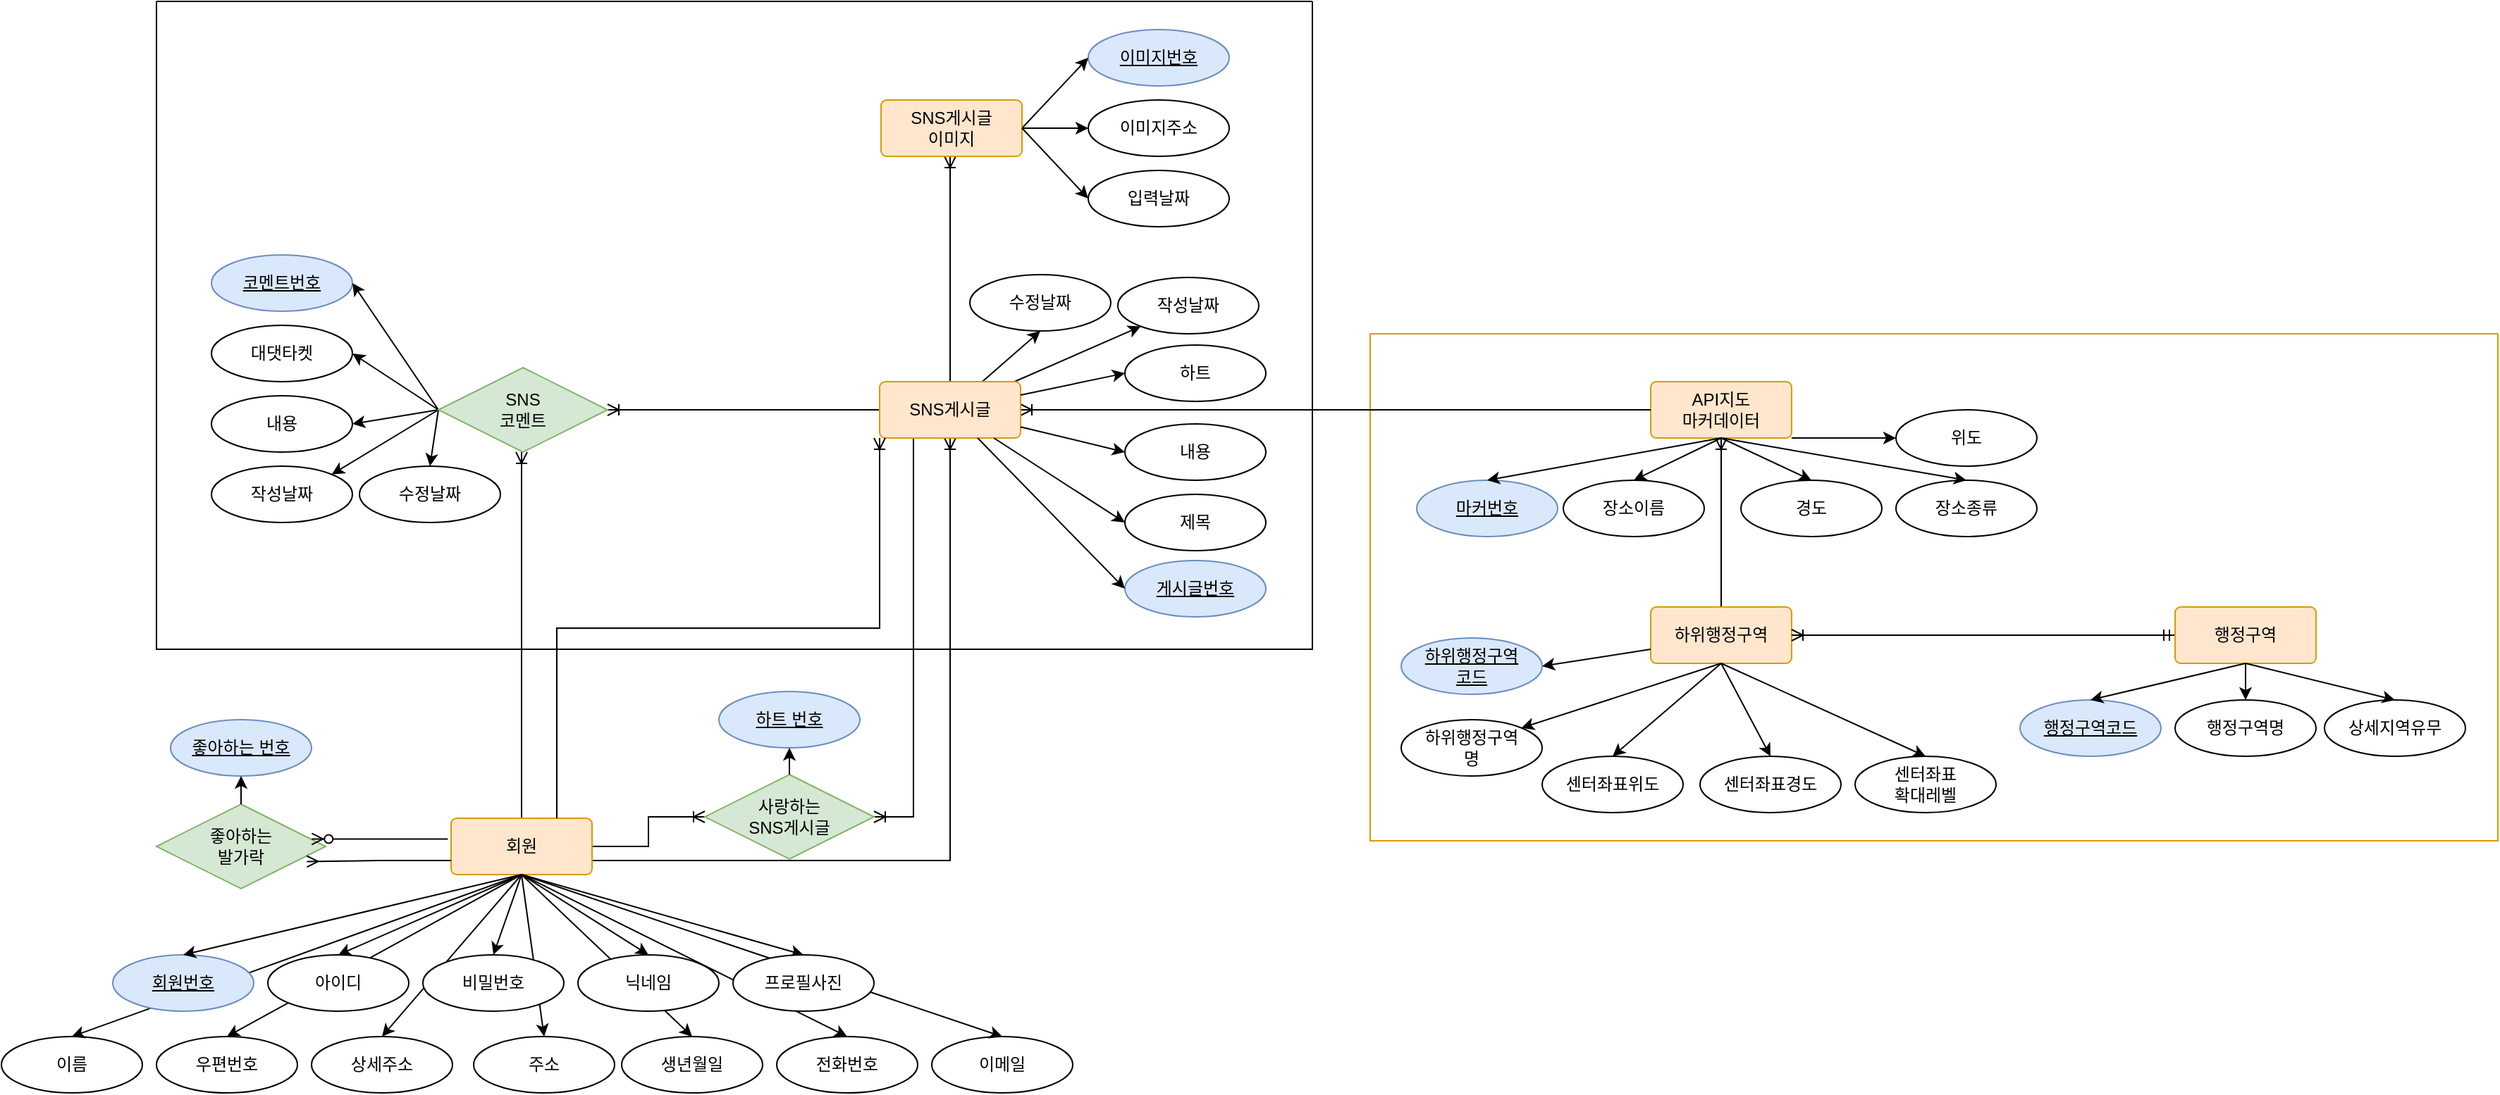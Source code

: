 <mxfile version="21.5.2" type="device">
  <diagram name="Page-1" id="FsnP1qEX85PHmETVAH2s">
    <mxGraphModel dx="1434" dy="1925" grid="1" gridSize="10" guides="1" tooltips="1" connect="1" arrows="1" fold="1" page="1" pageScale="1" pageWidth="827" pageHeight="1169" math="0" shadow="0">
      <root>
        <mxCell id="0" />
        <mxCell id="1" parent="0" />
        <mxCell id="vJMEbVhZq5oz0SjkMHMX-39" value="" style="swimlane;startSize=0;fillColor=#ffe6cc;strokeColor=#d79b00;" parent="1" vertex="1">
          <mxGeometry x="1201" y="-694" width="800" height="360" as="geometry">
            <mxRectangle x="1201" y="-694" width="50" height="40" as="alternateBounds" />
          </mxGeometry>
        </mxCell>
        <mxCell id="ke0fMm7gLW66zjpGp1Mj-3" value="" style="group" parent="vJMEbVhZq5oz0SjkMHMX-39" vertex="1" connectable="0">
          <mxGeometry x="33" y="34" width="440" height="110" as="geometry" />
        </mxCell>
        <mxCell id="ZCTf-aXMPGbfl4WCH47w-46" value="장소이름" style="ellipse;whiteSpace=wrap;html=1;align=center;" parent="ke0fMm7gLW66zjpGp1Mj-3" vertex="1">
          <mxGeometry x="104" y="70" width="100" height="40" as="geometry" />
        </mxCell>
        <mxCell id="ZCTf-aXMPGbfl4WCH47w-42" value="마커번호" style="ellipse;whiteSpace=wrap;html=1;align=center;fontStyle=4;fillColor=#dae8fc;strokeColor=#6c8ebf;" parent="ke0fMm7gLW66zjpGp1Mj-3" vertex="1">
          <mxGeometry y="70" width="100" height="40" as="geometry" />
        </mxCell>
        <mxCell id="ZCTf-aXMPGbfl4WCH47w-44" value="경도" style="ellipse;whiteSpace=wrap;html=1;align=center;" parent="ke0fMm7gLW66zjpGp1Mj-3" vertex="1">
          <mxGeometry x="230" y="70" width="100" height="40" as="geometry" />
        </mxCell>
        <mxCell id="ZCTf-aXMPGbfl4WCH47w-45" value="장소종류" style="ellipse;whiteSpace=wrap;html=1;align=center;" parent="ke0fMm7gLW66zjpGp1Mj-3" vertex="1">
          <mxGeometry x="340" y="70" width="100" height="40" as="geometry" />
        </mxCell>
        <mxCell id="ZCTf-aXMPGbfl4WCH47w-43" value="위도" style="ellipse;whiteSpace=wrap;html=1;align=center;" parent="ke0fMm7gLW66zjpGp1Mj-3" vertex="1">
          <mxGeometry x="340" y="20" width="100" height="40" as="geometry" />
        </mxCell>
        <mxCell id="ZCTf-aXMPGbfl4WCH47w-3" value="API지도&lt;br&gt;마커데이터" style="rounded=1;arcSize=10;whiteSpace=wrap;html=1;align=center;fillColor=#ffe6cc;strokeColor=#d79b00;" parent="ke0fMm7gLW66zjpGp1Mj-3" vertex="1">
          <mxGeometry x="166" width="100" height="40" as="geometry" />
        </mxCell>
        <mxCell id="ZCTf-aXMPGbfl4WCH47w-47" style="rounded=0;orthogonalLoop=1;jettySize=auto;html=1;entryX=0.5;entryY=0;entryDx=0;entryDy=0;exitX=0.5;exitY=1;exitDx=0;exitDy=0;" parent="ke0fMm7gLW66zjpGp1Mj-3" source="ZCTf-aXMPGbfl4WCH47w-3" target="ZCTf-aXMPGbfl4WCH47w-42" edge="1">
          <mxGeometry relative="1" as="geometry">
            <mxPoint x="186" y="20" as="sourcePoint" />
            <mxPoint x="26" y="57" as="targetPoint" />
          </mxGeometry>
        </mxCell>
        <mxCell id="ZCTf-aXMPGbfl4WCH47w-48" style="rounded=0;orthogonalLoop=1;jettySize=auto;html=1;entryX=0.5;entryY=0;entryDx=0;entryDy=0;exitX=0.5;exitY=1;exitDx=0;exitDy=0;" parent="ke0fMm7gLW66zjpGp1Mj-3" source="ZCTf-aXMPGbfl4WCH47w-3" target="ZCTf-aXMPGbfl4WCH47w-46" edge="1">
          <mxGeometry relative="1" as="geometry">
            <mxPoint x="226" y="20" as="sourcePoint" />
            <mxPoint x="6" y="80" as="targetPoint" />
          </mxGeometry>
        </mxCell>
        <mxCell id="ZCTf-aXMPGbfl4WCH47w-50" style="rounded=0;orthogonalLoop=1;jettySize=auto;html=1;entryX=0.5;entryY=0;entryDx=0;entryDy=0;exitX=0.5;exitY=1;exitDx=0;exitDy=0;" parent="ke0fMm7gLW66zjpGp1Mj-3" source="ZCTf-aXMPGbfl4WCH47w-3" target="ZCTf-aXMPGbfl4WCH47w-44" edge="1">
          <mxGeometry relative="1" as="geometry">
            <mxPoint x="226" y="20" as="sourcePoint" />
            <mxPoint x="226" y="80" as="targetPoint" />
          </mxGeometry>
        </mxCell>
        <mxCell id="ZCTf-aXMPGbfl4WCH47w-51" style="rounded=0;orthogonalLoop=1;jettySize=auto;html=1;entryX=0.5;entryY=0;entryDx=0;entryDy=0;exitX=0.5;exitY=1;exitDx=0;exitDy=0;" parent="ke0fMm7gLW66zjpGp1Mj-3" source="ZCTf-aXMPGbfl4WCH47w-3" target="ZCTf-aXMPGbfl4WCH47w-45" edge="1">
          <mxGeometry relative="1" as="geometry">
            <mxPoint x="226" y="20" as="sourcePoint" />
            <mxPoint x="336" y="80" as="targetPoint" />
          </mxGeometry>
        </mxCell>
        <mxCell id="ZCTf-aXMPGbfl4WCH47w-49" style="rounded=0;orthogonalLoop=1;jettySize=auto;html=1;exitX=1;exitY=1;exitDx=0;exitDy=0;" parent="ke0fMm7gLW66zjpGp1Mj-3" source="ZCTf-aXMPGbfl4WCH47w-3" target="ZCTf-aXMPGbfl4WCH47w-43" edge="1">
          <mxGeometry relative="1" as="geometry">
            <mxPoint x="226" y="20" as="sourcePoint" />
            <mxPoint x="116" y="80" as="targetPoint" />
          </mxGeometry>
        </mxCell>
        <mxCell id="vJMEbVhZq5oz0SjkMHMX-38" value="" style="fontSize=12;html=1;endArrow=ERoneToMany;rounded=0;exitX=0.5;exitY=0;exitDx=0;exitDy=0;entryX=0.5;entryY=1;entryDx=0;entryDy=0;edgeStyle=elbowEdgeStyle;elbow=vertical;" parent="vJMEbVhZq5oz0SjkMHMX-39" source="wGyVIalLF7xRlvfXndJW-30" target="ZCTf-aXMPGbfl4WCH47w-3" edge="1">
          <mxGeometry width="100" height="100" relative="1" as="geometry">
            <mxPoint x="14" y="410" as="sourcePoint" />
            <mxPoint x="114" y="310" as="targetPoint" />
          </mxGeometry>
        </mxCell>
        <mxCell id="ke0fMm7gLW66zjpGp1Mj-13" value="" style="group" parent="vJMEbVhZq5oz0SjkMHMX-39" vertex="1" connectable="0">
          <mxGeometry x="22" y="194" width="422" height="146" as="geometry" />
        </mxCell>
        <mxCell id="vJMEbVhZq5oz0SjkMHMX-23" value="센터좌표위도" style="ellipse;whiteSpace=wrap;html=1;align=center;" parent="ke0fMm7gLW66zjpGp1Mj-13" vertex="1">
          <mxGeometry x="100" y="106" width="100" height="40" as="geometry" />
        </mxCell>
        <mxCell id="vJMEbVhZq5oz0SjkMHMX-24" value="센터좌표경도" style="ellipse;whiteSpace=wrap;html=1;align=center;" parent="ke0fMm7gLW66zjpGp1Mj-13" vertex="1">
          <mxGeometry x="212" y="106" width="100" height="40" as="geometry" />
        </mxCell>
        <mxCell id="vJMEbVhZq5oz0SjkMHMX-25" value="센터좌표&lt;br&gt;확대레벨" style="ellipse;whiteSpace=wrap;html=1;align=center;" parent="ke0fMm7gLW66zjpGp1Mj-13" vertex="1">
          <mxGeometry x="322" y="106" width="100" height="40" as="geometry" />
        </mxCell>
        <mxCell id="wGyVIalLF7xRlvfXndJW-27" value="하위행정구역&lt;br&gt;코드" style="ellipse;whiteSpace=wrap;html=1;align=center;fontStyle=4;fillColor=#dae8fc;strokeColor=#6c8ebf;" parent="ke0fMm7gLW66zjpGp1Mj-13" vertex="1">
          <mxGeometry y="22" width="100" height="40" as="geometry" />
        </mxCell>
        <mxCell id="wGyVIalLF7xRlvfXndJW-28" value="하위행정구역&lt;br&gt;명" style="ellipse;whiteSpace=wrap;html=1;align=center;" parent="ke0fMm7gLW66zjpGp1Mj-13" vertex="1">
          <mxGeometry y="80" width="100" height="40" as="geometry" />
        </mxCell>
        <mxCell id="wGyVIalLF7xRlvfXndJW-30" value="하위행정구역" style="rounded=1;arcSize=10;whiteSpace=wrap;html=1;align=center;fillColor=#ffe6cc;strokeColor=#d79b00;" parent="ke0fMm7gLW66zjpGp1Mj-13" vertex="1">
          <mxGeometry x="177" width="100" height="40" as="geometry" />
        </mxCell>
        <mxCell id="wGyVIalLF7xRlvfXndJW-31" style="rounded=0;orthogonalLoop=1;jettySize=auto;html=1;entryX=1;entryY=0.5;entryDx=0;entryDy=0;exitX=0;exitY=0.75;exitDx=0;exitDy=0;" parent="ke0fMm7gLW66zjpGp1Mj-13" source="wGyVIalLF7xRlvfXndJW-30" target="wGyVIalLF7xRlvfXndJW-27" edge="1">
          <mxGeometry relative="1" as="geometry">
            <mxPoint x="97" y="53" as="sourcePoint" />
            <mxPoint x="130.5" y="198" as="targetPoint" />
          </mxGeometry>
        </mxCell>
        <mxCell id="wGyVIalLF7xRlvfXndJW-32" style="rounded=0;orthogonalLoop=1;jettySize=auto;html=1;entryX=1;entryY=0;entryDx=0;entryDy=0;exitX=0.5;exitY=1;exitDx=0;exitDy=0;" parent="ke0fMm7gLW66zjpGp1Mj-13" source="wGyVIalLF7xRlvfXndJW-30" target="wGyVIalLF7xRlvfXndJW-28" edge="1">
          <mxGeometry relative="1" as="geometry">
            <mxPoint x="97" y="53" as="sourcePoint" />
            <mxPoint x="51" y="89" as="targetPoint" />
          </mxGeometry>
        </mxCell>
        <mxCell id="vJMEbVhZq5oz0SjkMHMX-32" style="rounded=0;orthogonalLoop=1;jettySize=auto;html=1;entryX=0.5;entryY=0;entryDx=0;entryDy=0;exitX=0.5;exitY=1;exitDx=0;exitDy=0;" parent="ke0fMm7gLW66zjpGp1Mj-13" source="wGyVIalLF7xRlvfXndJW-30" target="vJMEbVhZq5oz0SjkMHMX-23" edge="1">
          <mxGeometry relative="1" as="geometry">
            <mxPoint x="237" y="50" as="sourcePoint" />
            <mxPoint x="161" y="89" as="targetPoint" />
          </mxGeometry>
        </mxCell>
        <mxCell id="vJMEbVhZq5oz0SjkMHMX-33" style="rounded=0;orthogonalLoop=1;jettySize=auto;html=1;entryX=0.5;entryY=0;entryDx=0;entryDy=0;exitX=0.5;exitY=1;exitDx=0;exitDy=0;" parent="ke0fMm7gLW66zjpGp1Mj-13" source="wGyVIalLF7xRlvfXndJW-30" target="vJMEbVhZq5oz0SjkMHMX-24" edge="1">
          <mxGeometry relative="1" as="geometry">
            <mxPoint x="237" y="50" as="sourcePoint" />
            <mxPoint x="181" y="203" as="targetPoint" />
          </mxGeometry>
        </mxCell>
        <mxCell id="vJMEbVhZq5oz0SjkMHMX-34" style="rounded=0;orthogonalLoop=1;jettySize=auto;html=1;entryX=0.5;entryY=0;entryDx=0;entryDy=0;exitX=0.5;exitY=1;exitDx=0;exitDy=0;" parent="ke0fMm7gLW66zjpGp1Mj-13" source="wGyVIalLF7xRlvfXndJW-30" target="vJMEbVhZq5oz0SjkMHMX-25" edge="1">
          <mxGeometry relative="1" as="geometry">
            <mxPoint x="237" y="50" as="sourcePoint" />
            <mxPoint x="291" y="203" as="targetPoint" />
          </mxGeometry>
        </mxCell>
        <mxCell id="vJMEbVhZq5oz0SjkMHMX-36" value="" style="edgeStyle=entityRelationEdgeStyle;fontSize=12;html=1;endArrow=ERoneToMany;startArrow=ERmandOne;rounded=0;entryX=1;entryY=0.5;entryDx=0;entryDy=0;exitX=0;exitY=0.5;exitDx=0;exitDy=0;" parent="vJMEbVhZq5oz0SjkMHMX-39" source="wGyVIalLF7xRlvfXndJW-34" target="wGyVIalLF7xRlvfXndJW-30" edge="1">
          <mxGeometry width="100" height="100" relative="1" as="geometry">
            <mxPoint x="204" y="590" as="sourcePoint" />
            <mxPoint x="304" y="490" as="targetPoint" />
          </mxGeometry>
        </mxCell>
        <mxCell id="ke0fMm7gLW66zjpGp1Mj-16" value="" style="group" parent="vJMEbVhZq5oz0SjkMHMX-39" vertex="1" connectable="0">
          <mxGeometry x="461" y="194" width="316" height="106" as="geometry" />
        </mxCell>
        <mxCell id="wGyVIalLF7xRlvfXndJW-34" value="행정구역" style="rounded=1;arcSize=10;whiteSpace=wrap;html=1;align=center;fillColor=#ffe6cc;strokeColor=#d79b00;" parent="ke0fMm7gLW66zjpGp1Mj-16" vertex="1">
          <mxGeometry x="110" width="100" height="40" as="geometry" />
        </mxCell>
        <mxCell id="wGyVIalLF7xRlvfXndJW-35" value="행정구역코드" style="ellipse;whiteSpace=wrap;html=1;align=center;fontStyle=4;fillColor=#dae8fc;strokeColor=#6c8ebf;" parent="ke0fMm7gLW66zjpGp1Mj-16" vertex="1">
          <mxGeometry y="66" width="100" height="40" as="geometry" />
        </mxCell>
        <mxCell id="wGyVIalLF7xRlvfXndJW-36" value="행정구역명" style="ellipse;whiteSpace=wrap;html=1;align=center;" parent="ke0fMm7gLW66zjpGp1Mj-16" vertex="1">
          <mxGeometry x="110" y="66" width="100" height="40" as="geometry" />
        </mxCell>
        <mxCell id="wGyVIalLF7xRlvfXndJW-37" value="상세지역유무" style="ellipse;whiteSpace=wrap;html=1;align=center;" parent="ke0fMm7gLW66zjpGp1Mj-16" vertex="1">
          <mxGeometry x="216" y="66" width="100" height="40" as="geometry" />
        </mxCell>
        <mxCell id="wGyVIalLF7xRlvfXndJW-41" style="rounded=0;orthogonalLoop=1;jettySize=auto;html=1;entryX=0.5;entryY=0;entryDx=0;entryDy=0;exitX=0.5;exitY=1;exitDx=0;exitDy=0;" parent="ke0fMm7gLW66zjpGp1Mj-16" source="wGyVIalLF7xRlvfXndJW-34" target="wGyVIalLF7xRlvfXndJW-37" edge="1">
          <mxGeometry relative="1" as="geometry">
            <mxPoint x="130" y="133" as="sourcePoint" />
            <mxPoint x="270" y="66" as="targetPoint" />
          </mxGeometry>
        </mxCell>
        <mxCell id="wGyVIalLF7xRlvfXndJW-42" style="rounded=0;orthogonalLoop=1;jettySize=auto;html=1;entryX=0.5;entryY=0;entryDx=0;entryDy=0;exitX=0.5;exitY=1;exitDx=0;exitDy=0;" parent="ke0fMm7gLW66zjpGp1Mj-16" source="wGyVIalLF7xRlvfXndJW-34" target="wGyVIalLF7xRlvfXndJW-36" edge="1">
          <mxGeometry relative="1" as="geometry">
            <mxPoint x="170" y="50" as="sourcePoint" />
            <mxPoint x="280" y="76" as="targetPoint" />
          </mxGeometry>
        </mxCell>
        <mxCell id="wGyVIalLF7xRlvfXndJW-43" style="rounded=0;orthogonalLoop=1;jettySize=auto;html=1;entryX=0.5;entryY=0;entryDx=0;entryDy=0;exitX=0.5;exitY=1;exitDx=0;exitDy=0;" parent="ke0fMm7gLW66zjpGp1Mj-16" source="wGyVIalLF7xRlvfXndJW-34" target="wGyVIalLF7xRlvfXndJW-35" edge="1">
          <mxGeometry relative="1" as="geometry">
            <mxPoint x="170" y="50" as="sourcePoint" />
            <mxPoint x="170" y="76" as="targetPoint" />
          </mxGeometry>
        </mxCell>
        <mxCell id="vJMEbVhZq5oz0SjkMHMX-41" value="" style="edgeStyle=elbowEdgeStyle;fontSize=12;html=1;endArrow=ERoneToMany;rounded=0;exitX=1;exitY=0.75;exitDx=0;exitDy=0;entryX=0.5;entryY=1;entryDx=0;entryDy=0;" parent="1" source="ZCTf-aXMPGbfl4WCH47w-1" target="ZCTf-aXMPGbfl4WCH47w-2" edge="1">
          <mxGeometry width="100" height="100" relative="1" as="geometry">
            <mxPoint x="640" y="-290" as="sourcePoint" />
            <mxPoint x="740" y="-390" as="targetPoint" />
            <Array as="points">
              <mxPoint x="903" y="-460" />
            </Array>
          </mxGeometry>
        </mxCell>
        <mxCell id="vJMEbVhZq5oz0SjkMHMX-43" value="" style="edgeStyle=elbowEdgeStyle;fontSize=12;html=1;endArrow=ERoneToMany;rounded=0;exitX=0.5;exitY=0;exitDx=0;exitDy=0;" parent="1" source="ZCTf-aXMPGbfl4WCH47w-2" target="ZCTf-aXMPGbfl4WCH47w-59" edge="1">
          <mxGeometry width="100" height="100" relative="1" as="geometry">
            <mxPoint x="787" y="-700" as="sourcePoint" />
            <mxPoint x="857" y="-730" as="targetPoint" />
          </mxGeometry>
        </mxCell>
        <mxCell id="vJMEbVhZq5oz0SjkMHMX-44" value="" style="edgeStyle=elbowEdgeStyle;fontSize=12;html=1;endArrow=ERoneToMany;rounded=0;exitX=0;exitY=0.5;exitDx=0;exitDy=0;elbow=vertical;entryX=1;entryY=0.5;entryDx=0;entryDy=0;" parent="1" source="ZCTf-aXMPGbfl4WCH47w-2" target="ke0fMm7gLW66zjpGp1Mj-34" edge="1">
          <mxGeometry width="100" height="100" relative="1" as="geometry">
            <mxPoint x="640" y="-590" as="sourcePoint" />
            <mxPoint x="659" y="-640" as="targetPoint" />
          </mxGeometry>
        </mxCell>
        <mxCell id="vJMEbVhZq5oz0SjkMHMX-45" value="" style="edgeStyle=elbowEdgeStyle;fontSize=12;html=1;endArrow=ERoneToMany;rounded=0;entryX=0.5;entryY=1;entryDx=0;entryDy=0;exitX=0.5;exitY=0;exitDx=0;exitDy=0;elbow=vertical;" parent="1" source="ZCTf-aXMPGbfl4WCH47w-1" edge="1">
          <mxGeometry width="100" height="100" relative="1" as="geometry">
            <mxPoint x="440" y="-420" as="sourcePoint" />
            <mxPoint x="599" y="-610" as="targetPoint" />
          </mxGeometry>
        </mxCell>
        <mxCell id="vJMEbVhZq5oz0SjkMHMX-46" value="" style="edgeStyle=elbowEdgeStyle;fontSize=12;html=1;endArrow=ERoneToMany;rounded=0;exitX=0;exitY=0.5;exitDx=0;exitDy=0;entryX=1;entryY=0.5;entryDx=0;entryDy=0;" parent="1" source="ZCTf-aXMPGbfl4WCH47w-3" target="ZCTf-aXMPGbfl4WCH47w-2" edge="1">
          <mxGeometry width="100" height="100" relative="1" as="geometry">
            <mxPoint x="1300" y="-490" as="sourcePoint" />
            <mxPoint x="1400" y="-590" as="targetPoint" />
          </mxGeometry>
        </mxCell>
        <mxCell id="vJMEbVhZq5oz0SjkMHMX-48" value="" style="edgeStyle=elbowEdgeStyle;fontSize=12;html=1;endArrow=ERoneToMany;rounded=0;exitX=1;exitY=0.5;exitDx=0;exitDy=0;entryX=0;entryY=0.5;entryDx=0;entryDy=0;" parent="1" source="ZCTf-aXMPGbfl4WCH47w-1" target="vJMEbVhZq5oz0SjkMHMX-5" edge="1">
          <mxGeometry width="100" height="100" relative="1" as="geometry">
            <mxPoint x="679" y="-340" as="sourcePoint" />
            <mxPoint x="829" y="-420" as="targetPoint" />
            <Array as="points" />
          </mxGeometry>
        </mxCell>
        <mxCell id="vJMEbVhZq5oz0SjkMHMX-49" value="" style="edgeStyle=elbowEdgeStyle;fontSize=12;html=1;endArrow=ERoneToMany;rounded=0;entryX=1;entryY=0.5;entryDx=0;entryDy=0;exitX=0.25;exitY=1;exitDx=0;exitDy=0;" parent="1" source="ZCTf-aXMPGbfl4WCH47w-2" target="vJMEbVhZq5oz0SjkMHMX-5" edge="1">
          <mxGeometry width="100" height="100" relative="1" as="geometry">
            <mxPoint x="847" y="-520" as="sourcePoint" />
            <mxPoint x="727" y="-470" as="targetPoint" />
            <Array as="points">
              <mxPoint x="877" y="-490" />
            </Array>
          </mxGeometry>
        </mxCell>
        <mxCell id="ke0fMm7gLW66zjpGp1Mj-2" value="" style="group" parent="1" vertex="1" connectable="0">
          <mxGeometry x="853" y="-736" width="274" height="243" as="geometry" />
        </mxCell>
        <mxCell id="ZCTf-aXMPGbfl4WCH47w-65" value="수정날짜" style="ellipse;whiteSpace=wrap;html=1;align=center;" parent="ke0fMm7gLW66zjpGp1Mj-2" vertex="1">
          <mxGeometry x="64" width="100" height="40" as="geometry" />
        </mxCell>
        <mxCell id="ZCTf-aXMPGbfl4WCH47w-67" style="rounded=0;orthogonalLoop=1;jettySize=auto;html=1;entryX=0.5;entryY=1;entryDx=0;entryDy=0;" parent="ke0fMm7gLW66zjpGp1Mj-2" source="ZCTf-aXMPGbfl4WCH47w-2" target="ZCTf-aXMPGbfl4WCH47w-65" edge="1">
          <mxGeometry relative="1" as="geometry">
            <mxPoint x="52" y="123" as="sourcePoint" />
            <mxPoint x="212" y="163" as="targetPoint" />
          </mxGeometry>
        </mxCell>
        <mxCell id="ZCTf-aXMPGbfl4WCH47w-64" value="작성날짜" style="ellipse;whiteSpace=wrap;html=1;align=center;" parent="ke0fMm7gLW66zjpGp1Mj-2" vertex="1">
          <mxGeometry x="169" y="2" width="100" height="40" as="geometry" />
        </mxCell>
        <mxCell id="ZCTf-aXMPGbfl4WCH47w-66" style="rounded=0;orthogonalLoop=1;jettySize=auto;html=1;" parent="ke0fMm7gLW66zjpGp1Mj-2" source="ZCTf-aXMPGbfl4WCH47w-2" target="ZCTf-aXMPGbfl4WCH47w-64" edge="1">
          <mxGeometry relative="1" as="geometry">
            <mxPoint x="64" y="93" as="sourcePoint" />
            <mxPoint x="4" y="133" as="targetPoint" />
          </mxGeometry>
        </mxCell>
        <mxCell id="ZCTf-aXMPGbfl4WCH47w-2" value="SNS게시글" style="rounded=1;arcSize=10;whiteSpace=wrap;html=1;align=center;shadow=0;glass=0;fillColor=#ffe6cc;strokeColor=#d79b00;" parent="ke0fMm7gLW66zjpGp1Mj-2" vertex="1">
          <mxGeometry y="76" width="100" height="40" as="geometry" />
        </mxCell>
        <mxCell id="ZCTf-aXMPGbfl4WCH47w-52" value="제목" style="ellipse;whiteSpace=wrap;html=1;align=center;" parent="ke0fMm7gLW66zjpGp1Mj-2" vertex="1">
          <mxGeometry x="174" y="156" width="100" height="40" as="geometry" />
        </mxCell>
        <mxCell id="ZCTf-aXMPGbfl4WCH47w-53" value="내용" style="ellipse;whiteSpace=wrap;html=1;align=center;" parent="ke0fMm7gLW66zjpGp1Mj-2" vertex="1">
          <mxGeometry x="174" y="106" width="100" height="40" as="geometry" />
        </mxCell>
        <mxCell id="ZCTf-aXMPGbfl4WCH47w-55" value="하트" style="ellipse;whiteSpace=wrap;html=1;align=center;" parent="ke0fMm7gLW66zjpGp1Mj-2" vertex="1">
          <mxGeometry x="174" y="50" width="100" height="40" as="geometry" />
        </mxCell>
        <mxCell id="ZCTf-aXMPGbfl4WCH47w-56" style="rounded=0;orthogonalLoop=1;jettySize=auto;html=1;entryX=0;entryY=0.5;entryDx=0;entryDy=0;" parent="ke0fMm7gLW66zjpGp1Mj-2" source="ZCTf-aXMPGbfl4WCH47w-2" target="ZCTf-aXMPGbfl4WCH47w-52" edge="1">
          <mxGeometry relative="1" as="geometry">
            <mxPoint x="34" y="183" as="sourcePoint" />
            <mxPoint x="-186" y="213" as="targetPoint" />
          </mxGeometry>
        </mxCell>
        <mxCell id="ZCTf-aXMPGbfl4WCH47w-57" style="rounded=0;orthogonalLoop=1;jettySize=auto;html=1;entryX=0;entryY=0.5;entryDx=0;entryDy=0;" parent="ke0fMm7gLW66zjpGp1Mj-2" source="ZCTf-aXMPGbfl4WCH47w-2" target="ZCTf-aXMPGbfl4WCH47w-53" edge="1">
          <mxGeometry relative="1" as="geometry">
            <mxPoint x="4" y="93" as="sourcePoint" />
            <mxPoint x="-106" y="133" as="targetPoint" />
          </mxGeometry>
        </mxCell>
        <mxCell id="ZCTf-aXMPGbfl4WCH47w-58" style="rounded=0;orthogonalLoop=1;jettySize=auto;html=1;entryX=0;entryY=0.5;entryDx=0;entryDy=0;" parent="ke0fMm7gLW66zjpGp1Mj-2" source="ZCTf-aXMPGbfl4WCH47w-2" target="ZCTf-aXMPGbfl4WCH47w-55" edge="1">
          <mxGeometry relative="1" as="geometry">
            <mxPoint x="4" y="93" as="sourcePoint" />
            <mxPoint x="4" y="133" as="targetPoint" />
          </mxGeometry>
        </mxCell>
        <mxCell id="ZCTf-aXMPGbfl4WCH47w-61" value="게시글번호" style="ellipse;whiteSpace=wrap;html=1;align=center;fontStyle=4;fillColor=#dae8fc;strokeColor=#6c8ebf;" parent="ke0fMm7gLW66zjpGp1Mj-2" vertex="1">
          <mxGeometry x="174" y="203" width="100" height="40" as="geometry" />
        </mxCell>
        <mxCell id="ZCTf-aXMPGbfl4WCH47w-62" style="rounded=0;orthogonalLoop=1;jettySize=auto;html=1;entryX=0;entryY=0.5;entryDx=0;entryDy=0;" parent="ke0fMm7gLW66zjpGp1Mj-2" source="ZCTf-aXMPGbfl4WCH47w-2" target="ZCTf-aXMPGbfl4WCH47w-61" edge="1">
          <mxGeometry relative="1" as="geometry">
            <mxPoint x="-56" y="83" as="sourcePoint" />
            <mxPoint x="-106" y="133" as="targetPoint" />
          </mxGeometry>
        </mxCell>
        <mxCell id="ke0fMm7gLW66zjpGp1Mj-7" value="" style="group" parent="1" vertex="1" connectable="0">
          <mxGeometry x="854" y="-910" width="247" height="140" as="geometry" />
        </mxCell>
        <mxCell id="vJMEbVhZq5oz0SjkMHMX-16" value="이미지번호" style="ellipse;whiteSpace=wrap;html=1;align=center;fontStyle=4;fillColor=#dae8fc;strokeColor=#6c8ebf;" parent="ke0fMm7gLW66zjpGp1Mj-7" vertex="1">
          <mxGeometry x="147" width="100" height="40" as="geometry" />
        </mxCell>
        <mxCell id="vJMEbVhZq5oz0SjkMHMX-17" style="rounded=0;orthogonalLoop=1;jettySize=auto;html=1;entryX=0;entryY=0.5;entryDx=0;entryDy=0;exitX=1;exitY=0.5;exitDx=0;exitDy=0;" parent="ke0fMm7gLW66zjpGp1Mj-7" source="ZCTf-aXMPGbfl4WCH47w-59" target="vJMEbVhZq5oz0SjkMHMX-16" edge="1">
          <mxGeometry relative="1" as="geometry">
            <mxPoint x="123" y="70" as="sourcePoint" />
            <mxPoint x="83" y="118" as="targetPoint" />
          </mxGeometry>
        </mxCell>
        <mxCell id="ZCTf-aXMPGbfl4WCH47w-54" value="이미지주소" style="ellipse;whiteSpace=wrap;html=1;align=center;" parent="ke0fMm7gLW66zjpGp1Mj-7" vertex="1">
          <mxGeometry x="147" y="50" width="100" height="40" as="geometry" />
        </mxCell>
        <mxCell id="ZCTf-aXMPGbfl4WCH47w-59" value="SNS게시글&lt;br&gt;이미지" style="rounded=1;arcSize=10;whiteSpace=wrap;html=1;align=center;fillColor=#ffe6cc;strokeColor=#d79b00;" parent="ke0fMm7gLW66zjpGp1Mj-7" vertex="1">
          <mxGeometry y="50" width="100" height="40" as="geometry" />
        </mxCell>
        <mxCell id="ZCTf-aXMPGbfl4WCH47w-60" style="rounded=0;orthogonalLoop=1;jettySize=auto;html=1;entryX=0;entryY=0.5;entryDx=0;entryDy=0;exitX=1;exitY=0.5;exitDx=0;exitDy=0;" parent="ke0fMm7gLW66zjpGp1Mj-7" source="ZCTf-aXMPGbfl4WCH47w-59" target="ZCTf-aXMPGbfl4WCH47w-54" edge="1">
          <mxGeometry relative="1" as="geometry">
            <mxPoint x="123" y="70" as="sourcePoint" />
            <mxPoint x="-311" y="128" as="targetPoint" />
          </mxGeometry>
        </mxCell>
        <mxCell id="ZCTf-aXMPGbfl4WCH47w-68" value="입력날짜" style="ellipse;whiteSpace=wrap;html=1;align=center;" parent="ke0fMm7gLW66zjpGp1Mj-7" vertex="1">
          <mxGeometry x="147" y="100" width="100" height="40" as="geometry" />
        </mxCell>
        <mxCell id="ZCTf-aXMPGbfl4WCH47w-69" style="rounded=0;orthogonalLoop=1;jettySize=auto;html=1;entryX=0;entryY=0.5;entryDx=0;entryDy=0;exitX=1;exitY=0.5;exitDx=0;exitDy=0;" parent="ke0fMm7gLW66zjpGp1Mj-7" source="ZCTf-aXMPGbfl4WCH47w-59" target="ZCTf-aXMPGbfl4WCH47w-68" edge="1">
          <mxGeometry relative="1" as="geometry">
            <mxPoint x="123" y="70" as="sourcePoint" />
            <mxPoint x="29" y="118" as="targetPoint" />
          </mxGeometry>
        </mxCell>
        <mxCell id="ke0fMm7gLW66zjpGp1Mj-26" value="" style="group" parent="1" vertex="1" connectable="0">
          <mxGeometry x="729" y="-440" width="120" height="119" as="geometry" />
        </mxCell>
        <mxCell id="vJMEbVhZq5oz0SjkMHMX-5" value="사랑하는&lt;br&gt;SNS게시글" style="shape=rhombus;perimeter=rhombusPerimeter;whiteSpace=wrap;html=1;align=center;fillColor=#d5e8d4;strokeColor=#82b366;" parent="ke0fMm7gLW66zjpGp1Mj-26" vertex="1">
          <mxGeometry y="59" width="120" height="60" as="geometry" />
        </mxCell>
        <mxCell id="ke0fMm7gLW66zjpGp1Mj-23" value="하트 번호" style="ellipse;whiteSpace=wrap;html=1;align=center;fontStyle=4;fillColor=#dae8fc;strokeColor=#6c8ebf;" parent="ke0fMm7gLW66zjpGp1Mj-26" vertex="1">
          <mxGeometry x="10" width="100" height="40" as="geometry" />
        </mxCell>
        <mxCell id="ke0fMm7gLW66zjpGp1Mj-24" style="rounded=0;orthogonalLoop=1;jettySize=auto;html=1;entryX=0.5;entryY=1;entryDx=0;entryDy=0;exitX=0.5;exitY=0;exitDx=0;exitDy=0;" parent="ke0fMm7gLW66zjpGp1Mj-26" source="vJMEbVhZq5oz0SjkMHMX-5" target="ke0fMm7gLW66zjpGp1Mj-23" edge="1">
          <mxGeometry relative="1" as="geometry">
            <mxPoint x="409" y="-344" as="sourcePoint" />
            <mxPoint x="409" y="-371" as="targetPoint" />
          </mxGeometry>
        </mxCell>
        <mxCell id="ke0fMm7gLW66zjpGp1Mj-29" value="" style="group" parent="1" vertex="1" connectable="0">
          <mxGeometry x="230" y="-350" width="760" height="195" as="geometry" />
        </mxCell>
        <mxCell id="ZCTf-aXMPGbfl4WCH47w-6" value="이름" style="ellipse;whiteSpace=wrap;html=1;align=center;" parent="ke0fMm7gLW66zjpGp1Mj-29" vertex="1">
          <mxGeometry y="155" width="100" height="40" as="geometry" />
        </mxCell>
        <mxCell id="ZCTf-aXMPGbfl4WCH47w-10" value="전화번호" style="ellipse;whiteSpace=wrap;html=1;align=center;" parent="ke0fMm7gLW66zjpGp1Mj-29" vertex="1">
          <mxGeometry x="550" y="155" width="100" height="40" as="geometry" />
        </mxCell>
        <mxCell id="vJMEbVhZq5oz0SjkMHMX-6" value="주소" style="ellipse;whiteSpace=wrap;html=1;align=center;" parent="ke0fMm7gLW66zjpGp1Mj-29" vertex="1">
          <mxGeometry x="335" y="155" width="100" height="40" as="geometry" />
        </mxCell>
        <mxCell id="vJMEbVhZq5oz0SjkMHMX-7" value="생년월일" style="ellipse;whiteSpace=wrap;html=1;align=center;" parent="ke0fMm7gLW66zjpGp1Mj-29" vertex="1">
          <mxGeometry x="440" y="155" width="100" height="40" as="geometry" />
        </mxCell>
        <mxCell id="vJMEbVhZq5oz0SjkMHMX-10" value="상세주소" style="ellipse;whiteSpace=wrap;html=1;align=center;" parent="ke0fMm7gLW66zjpGp1Mj-29" vertex="1">
          <mxGeometry x="220" y="155" width="100" height="40" as="geometry" />
        </mxCell>
        <mxCell id="vJMEbVhZq5oz0SjkMHMX-21" value="우편번호" style="ellipse;whiteSpace=wrap;html=1;align=center;" parent="ke0fMm7gLW66zjpGp1Mj-29" vertex="1">
          <mxGeometry x="110" y="155" width="100" height="40" as="geometry" />
        </mxCell>
        <mxCell id="ZCTf-aXMPGbfl4WCH47w-19" style="rounded=0;orthogonalLoop=1;jettySize=auto;html=1;entryX=0.5;entryY=0;entryDx=0;entryDy=0;exitX=0.5;exitY=1;exitDx=0;exitDy=0;" parent="ke0fMm7gLW66zjpGp1Mj-29" source="ZCTf-aXMPGbfl4WCH47w-1" target="ZCTf-aXMPGbfl4WCH47w-6" edge="1">
          <mxGeometry relative="1" as="geometry">
            <mxPoint x="379" y="9" as="sourcePoint" />
            <mxPoint x="269" y="99" as="targetPoint" />
          </mxGeometry>
        </mxCell>
        <mxCell id="ZCTf-aXMPGbfl4WCH47w-20" style="rounded=0;orthogonalLoop=1;jettySize=auto;html=1;entryX=0.5;entryY=0;entryDx=0;entryDy=0;exitX=0.5;exitY=1;exitDx=0;exitDy=0;" parent="ke0fMm7gLW66zjpGp1Mj-29" source="ZCTf-aXMPGbfl4WCH47w-1" target="ZCTf-aXMPGbfl4WCH47w-10" edge="1">
          <mxGeometry relative="1" as="geometry">
            <mxPoint x="379" y="9" as="sourcePoint" />
            <mxPoint x="379" y="99" as="targetPoint" />
          </mxGeometry>
        </mxCell>
        <mxCell id="vJMEbVhZq5oz0SjkMHMX-8" style="rounded=0;orthogonalLoop=1;jettySize=auto;html=1;entryX=0.5;entryY=0;entryDx=0;entryDy=0;exitX=0.5;exitY=1;exitDx=0;exitDy=0;" parent="ke0fMm7gLW66zjpGp1Mj-29" source="ZCTf-aXMPGbfl4WCH47w-1" target="vJMEbVhZq5oz0SjkMHMX-6" edge="1">
          <mxGeometry relative="1" as="geometry">
            <mxPoint x="409" y="181" as="sourcePoint" />
            <mxPoint x="409" y="230" as="targetPoint" />
          </mxGeometry>
        </mxCell>
        <mxCell id="vJMEbVhZq5oz0SjkMHMX-9" style="rounded=0;orthogonalLoop=1;jettySize=auto;html=1;entryX=0.5;entryY=0;entryDx=0;entryDy=0;exitX=0.5;exitY=1;exitDx=0;exitDy=0;" parent="ke0fMm7gLW66zjpGp1Mj-29" source="ZCTf-aXMPGbfl4WCH47w-1" target="vJMEbVhZq5oz0SjkMHMX-7" edge="1">
          <mxGeometry relative="1" as="geometry">
            <mxPoint x="379" y="50" as="sourcePoint" />
            <mxPoint x="504" y="200" as="targetPoint" />
          </mxGeometry>
        </mxCell>
        <mxCell id="vJMEbVhZq5oz0SjkMHMX-11" style="rounded=0;orthogonalLoop=1;jettySize=auto;html=1;entryX=0.5;entryY=0;entryDx=0;entryDy=0;exitX=0.5;exitY=1;exitDx=0;exitDy=0;" parent="ke0fMm7gLW66zjpGp1Mj-29" source="ZCTf-aXMPGbfl4WCH47w-1" target="vJMEbVhZq5oz0SjkMHMX-10" edge="1">
          <mxGeometry relative="1" as="geometry">
            <mxPoint x="379" y="50" as="sourcePoint" />
            <mxPoint x="504" y="200" as="targetPoint" />
          </mxGeometry>
        </mxCell>
        <mxCell id="vJMEbVhZq5oz0SjkMHMX-22" style="rounded=0;orthogonalLoop=1;jettySize=auto;html=1;entryX=0.5;entryY=0;entryDx=0;entryDy=0;exitX=0.5;exitY=1;exitDx=0;exitDy=0;" parent="ke0fMm7gLW66zjpGp1Mj-29" source="ZCTf-aXMPGbfl4WCH47w-1" target="vJMEbVhZq5oz0SjkMHMX-21" edge="1">
          <mxGeometry relative="1" as="geometry">
            <mxPoint x="379" y="50" as="sourcePoint" />
            <mxPoint x="389" y="200" as="targetPoint" />
          </mxGeometry>
        </mxCell>
        <mxCell id="ZCTf-aXMPGbfl4WCH47w-1" value="회원" style="rounded=1;arcSize=10;whiteSpace=wrap;html=1;align=center;fillColor=#ffe6cc;strokeColor=#d79b00;" parent="ke0fMm7gLW66zjpGp1Mj-29" vertex="1">
          <mxGeometry x="319" width="100" height="40" as="geometry" />
        </mxCell>
        <mxCell id="ZCTf-aXMPGbfl4WCH47w-4" value="회원번호" style="ellipse;whiteSpace=wrap;html=1;align=center;fontStyle=4;fillColor=#dae8fc;strokeColor=#6c8ebf;" parent="ke0fMm7gLW66zjpGp1Mj-29" vertex="1">
          <mxGeometry x="79" y="97" width="100" height="40" as="geometry" />
        </mxCell>
        <mxCell id="ZCTf-aXMPGbfl4WCH47w-16" style="rounded=0;orthogonalLoop=1;jettySize=auto;html=1;entryX=0.5;entryY=0;entryDx=0;entryDy=0;exitX=0.5;exitY=1;exitDx=0;exitDy=0;" parent="ke0fMm7gLW66zjpGp1Mj-29" source="ZCTf-aXMPGbfl4WCH47w-1" target="ZCTf-aXMPGbfl4WCH47w-4" edge="1">
          <mxGeometry relative="1" as="geometry" />
        </mxCell>
        <mxCell id="ZCTf-aXMPGbfl4WCH47w-5" value="아이디" style="ellipse;whiteSpace=wrap;html=1;align=center;" parent="ke0fMm7gLW66zjpGp1Mj-29" vertex="1">
          <mxGeometry x="189" y="97" width="100" height="40" as="geometry" />
        </mxCell>
        <mxCell id="ZCTf-aXMPGbfl4WCH47w-7" value="닉네임" style="ellipse;whiteSpace=wrap;html=1;align=center;" parent="ke0fMm7gLW66zjpGp1Mj-29" vertex="1">
          <mxGeometry x="409" y="97" width="100" height="40" as="geometry" />
        </mxCell>
        <mxCell id="ZCTf-aXMPGbfl4WCH47w-9" value="비밀번호" style="ellipse;whiteSpace=wrap;html=1;align=center;" parent="ke0fMm7gLW66zjpGp1Mj-29" vertex="1">
          <mxGeometry x="299" y="97" width="100" height="40" as="geometry" />
        </mxCell>
        <mxCell id="ZCTf-aXMPGbfl4WCH47w-17" style="rounded=0;orthogonalLoop=1;jettySize=auto;html=1;entryX=0.5;entryY=0;entryDx=0;entryDy=0;exitX=0.5;exitY=1;exitDx=0;exitDy=0;" parent="ke0fMm7gLW66zjpGp1Mj-29" source="ZCTf-aXMPGbfl4WCH47w-1" target="ZCTf-aXMPGbfl4WCH47w-5" edge="1">
          <mxGeometry relative="1" as="geometry">
            <mxPoint x="379" y="9" as="sourcePoint" />
            <mxPoint x="49" y="99" as="targetPoint" />
          </mxGeometry>
        </mxCell>
        <mxCell id="ZCTf-aXMPGbfl4WCH47w-18" style="rounded=0;orthogonalLoop=1;jettySize=auto;html=1;entryX=0.5;entryY=0;entryDx=0;entryDy=0;exitX=0.5;exitY=1;exitDx=0;exitDy=0;" parent="ke0fMm7gLW66zjpGp1Mj-29" source="ZCTf-aXMPGbfl4WCH47w-1" target="ZCTf-aXMPGbfl4WCH47w-9" edge="1">
          <mxGeometry relative="1" as="geometry">
            <mxPoint x="379" y="9" as="sourcePoint" />
            <mxPoint x="159" y="99" as="targetPoint" />
          </mxGeometry>
        </mxCell>
        <mxCell id="ZCTf-aXMPGbfl4WCH47w-21" style="rounded=0;orthogonalLoop=1;jettySize=auto;html=1;entryX=0.5;entryY=0;entryDx=0;entryDy=0;exitX=0.5;exitY=1;exitDx=0;exitDy=0;" parent="ke0fMm7gLW66zjpGp1Mj-29" source="ZCTf-aXMPGbfl4WCH47w-1" target="ZCTf-aXMPGbfl4WCH47w-7" edge="1">
          <mxGeometry relative="1" as="geometry">
            <mxPoint x="379" y="9" as="sourcePoint" />
            <mxPoint x="489" y="99" as="targetPoint" />
          </mxGeometry>
        </mxCell>
        <mxCell id="ZCTf-aXMPGbfl4WCH47w-22" style="rounded=0;orthogonalLoop=1;jettySize=auto;html=1;entryX=0.5;entryY=0;entryDx=0;entryDy=0;exitX=0.5;exitY=1;exitDx=0;exitDy=0;" parent="ke0fMm7gLW66zjpGp1Mj-29" source="ZCTf-aXMPGbfl4WCH47w-1" target="ZCTf-aXMPGbfl4WCH47w-8" edge="1">
          <mxGeometry relative="1" as="geometry">
            <mxPoint x="529" y="-21" as="sourcePoint" />
            <mxPoint x="599" y="99" as="targetPoint" />
          </mxGeometry>
        </mxCell>
        <mxCell id="ke0fMm7gLW66zjpGp1Mj-27" value="이메일" style="ellipse;whiteSpace=wrap;html=1;align=center;" parent="ke0fMm7gLW66zjpGp1Mj-29" vertex="1">
          <mxGeometry x="660" y="155" width="100" height="40" as="geometry" />
        </mxCell>
        <mxCell id="ke0fMm7gLW66zjpGp1Mj-28" style="rounded=0;orthogonalLoop=1;jettySize=auto;html=1;entryX=0.5;entryY=0;entryDx=0;entryDy=0;exitX=0.5;exitY=1;exitDx=0;exitDy=0;" parent="ke0fMm7gLW66zjpGp1Mj-29" source="ZCTf-aXMPGbfl4WCH47w-1" target="ke0fMm7gLW66zjpGp1Mj-27" edge="1">
          <mxGeometry relative="1" as="geometry">
            <mxPoint x="379" y="50" as="sourcePoint" />
            <mxPoint x="610" y="165" as="targetPoint" />
          </mxGeometry>
        </mxCell>
        <mxCell id="ZCTf-aXMPGbfl4WCH47w-8" value="프로필사진" style="ellipse;whiteSpace=wrap;html=1;align=center;" parent="ke0fMm7gLW66zjpGp1Mj-29" vertex="1">
          <mxGeometry x="519" y="97" width="100" height="40" as="geometry" />
        </mxCell>
        <mxCell id="ke0fMm7gLW66zjpGp1Mj-30" value="좋아하는&lt;br&gt;발가락" style="shape=rhombus;perimeter=rhombusPerimeter;whiteSpace=wrap;html=1;align=center;fillColor=#d5e8d4;strokeColor=#82b366;" parent="ke0fMm7gLW66zjpGp1Mj-29" vertex="1">
          <mxGeometry x="110" y="-10" width="120" height="60" as="geometry" />
        </mxCell>
        <mxCell id="ke0fMm7gLW66zjpGp1Mj-12" value="" style="edgeStyle=elbowEdgeStyle;fontSize=12;html=1;endArrow=ERzeroToMany;endFill=1;rounded=0;entryX=0.918;entryY=0.412;entryDx=0;entryDy=0;entryPerimeter=0;exitX=-0.023;exitY=0.368;exitDx=0;exitDy=0;exitPerimeter=0;" parent="ke0fMm7gLW66zjpGp1Mj-29" source="ZCTf-aXMPGbfl4WCH47w-1" target="ke0fMm7gLW66zjpGp1Mj-30" edge="1">
          <mxGeometry width="100" height="100" relative="1" as="geometry">
            <mxPoint x="239" y="77" as="sourcePoint" />
            <mxPoint x="229" y="10" as="targetPoint" />
          </mxGeometry>
        </mxCell>
        <mxCell id="ke0fMm7gLW66zjpGp1Mj-10" value="" style="edgeStyle=elbowEdgeStyle;fontSize=12;html=1;endArrow=ERmany;rounded=0;exitX=0;exitY=0.75;exitDx=0;exitDy=0;entryX=0.889;entryY=0.679;entryDx=0;entryDy=0;entryPerimeter=0;" parent="ke0fMm7gLW66zjpGp1Mj-29" source="ZCTf-aXMPGbfl4WCH47w-1" target="ke0fMm7gLW66zjpGp1Mj-30" edge="1">
          <mxGeometry width="100" height="100" relative="1" as="geometry">
            <mxPoint x="239" y="77" as="sourcePoint" />
            <mxPoint x="229" y="23" as="targetPoint" />
          </mxGeometry>
        </mxCell>
        <mxCell id="ke0fMm7gLW66zjpGp1Mj-31" value="" style="group" parent="1" vertex="1" connectable="0">
          <mxGeometry x="350" y="-420" width="100" height="40" as="geometry" />
        </mxCell>
        <mxCell id="ke0fMm7gLW66zjpGp1Mj-20" value="좋아하는 번호" style="ellipse;whiteSpace=wrap;html=1;align=center;fontStyle=4;fillColor=#dae8fc;strokeColor=#6c8ebf;" parent="ke0fMm7gLW66zjpGp1Mj-31" vertex="1">
          <mxGeometry width="100" height="40" as="geometry" />
        </mxCell>
        <mxCell id="ke0fMm7gLW66zjpGp1Mj-21" style="rounded=0;orthogonalLoop=1;jettySize=auto;html=1;entryX=0.5;entryY=1;entryDx=0;entryDy=0;exitX=0.5;exitY=0;exitDx=0;exitDy=0;" parent="ke0fMm7gLW66zjpGp1Mj-31" source="ke0fMm7gLW66zjpGp1Mj-30" target="ke0fMm7gLW66zjpGp1Mj-20" edge="1">
          <mxGeometry relative="1" as="geometry">
            <mxPoint x="64" y="59" as="sourcePoint" />
            <mxPoint x="-235" y="-23" as="targetPoint" />
          </mxGeometry>
        </mxCell>
        <mxCell id="ke0fMm7gLW66zjpGp1Mj-70" value="" style="group" parent="1" vertex="1" connectable="0">
          <mxGeometry x="379" y="-750" width="281" height="190" as="geometry" />
        </mxCell>
        <mxCell id="ZCTf-aXMPGbfl4WCH47w-63" value="코멘트번호" style="ellipse;whiteSpace=wrap;html=1;align=center;fontStyle=4;fillColor=#dae8fc;strokeColor=#6c8ebf;" parent="ke0fMm7gLW66zjpGp1Mj-70" vertex="1">
          <mxGeometry width="100" height="40" as="geometry" />
        </mxCell>
        <mxCell id="ZCTf-aXMPGbfl4WCH47w-70" value="작성날짜" style="ellipse;whiteSpace=wrap;html=1;align=center;" parent="ke0fMm7gLW66zjpGp1Mj-70" vertex="1">
          <mxGeometry y="150" width="100" height="40" as="geometry" />
        </mxCell>
        <mxCell id="ZCTf-aXMPGbfl4WCH47w-71" value="수정날짜" style="ellipse;whiteSpace=wrap;html=1;align=center;" parent="ke0fMm7gLW66zjpGp1Mj-70" vertex="1">
          <mxGeometry x="105" y="150" width="100" height="40" as="geometry" />
        </mxCell>
        <mxCell id="ZCTf-aXMPGbfl4WCH47w-73" value="내용" style="ellipse;whiteSpace=wrap;html=1;align=center;" parent="ke0fMm7gLW66zjpGp1Mj-70" vertex="1">
          <mxGeometry y="100" width="100" height="40" as="geometry" />
        </mxCell>
        <mxCell id="ZCTf-aXMPGbfl4WCH47w-74" value="대댓타켓" style="ellipse;whiteSpace=wrap;html=1;align=center;" parent="ke0fMm7gLW66zjpGp1Mj-70" vertex="1">
          <mxGeometry y="50" width="100" height="40" as="geometry" />
        </mxCell>
        <mxCell id="ZCTf-aXMPGbfl4WCH47w-75" style="rounded=0;orthogonalLoop=1;jettySize=auto;html=1;exitX=0;exitY=0.5;exitDx=0;exitDy=0;entryX=1;entryY=0.5;entryDx=0;entryDy=0;" parent="ke0fMm7gLW66zjpGp1Mj-70" source="ke0fMm7gLW66zjpGp1Mj-34" target="ZCTf-aXMPGbfl4WCH47w-63" edge="1">
          <mxGeometry relative="1" as="geometry">
            <mxPoint x="160" y="110" as="sourcePoint" />
            <mxPoint x="174" y="167" as="targetPoint" />
          </mxGeometry>
        </mxCell>
        <mxCell id="ZCTf-aXMPGbfl4WCH47w-76" style="rounded=0;orthogonalLoop=1;jettySize=auto;html=1;entryX=1;entryY=0.5;entryDx=0;entryDy=0;exitX=0;exitY=0.5;exitDx=0;exitDy=0;" parent="ke0fMm7gLW66zjpGp1Mj-70" source="ke0fMm7gLW66zjpGp1Mj-34" target="ZCTf-aXMPGbfl4WCH47w-74" edge="1">
          <mxGeometry relative="1" as="geometry">
            <mxPoint x="160" y="110" as="sourcePoint" />
            <mxPoint x="-40" y="170" as="targetPoint" />
          </mxGeometry>
        </mxCell>
        <mxCell id="ZCTf-aXMPGbfl4WCH47w-77" style="rounded=0;orthogonalLoop=1;jettySize=auto;html=1;entryX=1;entryY=0.5;entryDx=0;entryDy=0;exitX=0;exitY=0.5;exitDx=0;exitDy=0;" parent="ke0fMm7gLW66zjpGp1Mj-70" source="ke0fMm7gLW66zjpGp1Mj-34" target="ZCTf-aXMPGbfl4WCH47w-73" edge="1">
          <mxGeometry relative="1" as="geometry">
            <mxPoint x="160" y="110" as="sourcePoint" />
            <mxPoint x="70" y="170" as="targetPoint" />
          </mxGeometry>
        </mxCell>
        <mxCell id="ZCTf-aXMPGbfl4WCH47w-78" style="rounded=0;orthogonalLoop=1;jettySize=auto;html=1;entryX=1;entryY=0;entryDx=0;entryDy=0;exitX=0;exitY=0.5;exitDx=0;exitDy=0;" parent="ke0fMm7gLW66zjpGp1Mj-70" source="ke0fMm7gLW66zjpGp1Mj-34" target="ZCTf-aXMPGbfl4WCH47w-70" edge="1">
          <mxGeometry relative="1" as="geometry">
            <mxPoint x="161" y="110" as="sourcePoint" />
            <mxPoint x="180" y="170" as="targetPoint" />
          </mxGeometry>
        </mxCell>
        <mxCell id="ZCTf-aXMPGbfl4WCH47w-79" style="rounded=0;orthogonalLoop=1;jettySize=auto;html=1;entryX=0.5;entryY=0;entryDx=0;entryDy=0;exitX=0;exitY=0.5;exitDx=0;exitDy=0;" parent="ke0fMm7gLW66zjpGp1Mj-70" source="ke0fMm7gLW66zjpGp1Mj-34" target="ZCTf-aXMPGbfl4WCH47w-71" edge="1">
          <mxGeometry relative="1" as="geometry">
            <mxPoint x="160" y="110" as="sourcePoint" />
            <mxPoint x="290" y="170" as="targetPoint" />
          </mxGeometry>
        </mxCell>
        <mxCell id="ke0fMm7gLW66zjpGp1Mj-34" value="SNS&lt;br&gt;코멘트" style="shape=rhombus;perimeter=rhombusPerimeter;whiteSpace=wrap;html=1;align=center;fillColor=#d5e8d4;strokeColor=#82b366;" parent="ke0fMm7gLW66zjpGp1Mj-70" vertex="1">
          <mxGeometry x="161" y="80" width="120" height="60" as="geometry" />
        </mxCell>
        <mxCell id="ke0fMm7gLW66zjpGp1Mj-71" value="" style="swimlane;startSize=0;" parent="1" vertex="1">
          <mxGeometry x="340" y="-930" width="820" height="460" as="geometry" />
        </mxCell>
        <mxCell id="p9XePj1y6bbJM_ePX7hw-2" value="" style="edgeStyle=elbowEdgeStyle;fontSize=12;html=1;endArrow=ERoneToMany;rounded=0;entryX=0;entryY=1;entryDx=0;entryDy=0;exitX=0.75;exitY=0;exitDx=0;exitDy=0;elbow=vertical;" edge="1" parent="1" source="ZCTf-aXMPGbfl4WCH47w-1" target="ZCTf-aXMPGbfl4WCH47w-2">
          <mxGeometry width="100" height="100" relative="1" as="geometry">
            <mxPoint x="609" y="-340" as="sourcePoint" />
            <mxPoint x="609" y="-600" as="targetPoint" />
          </mxGeometry>
        </mxCell>
      </root>
    </mxGraphModel>
  </diagram>
</mxfile>
